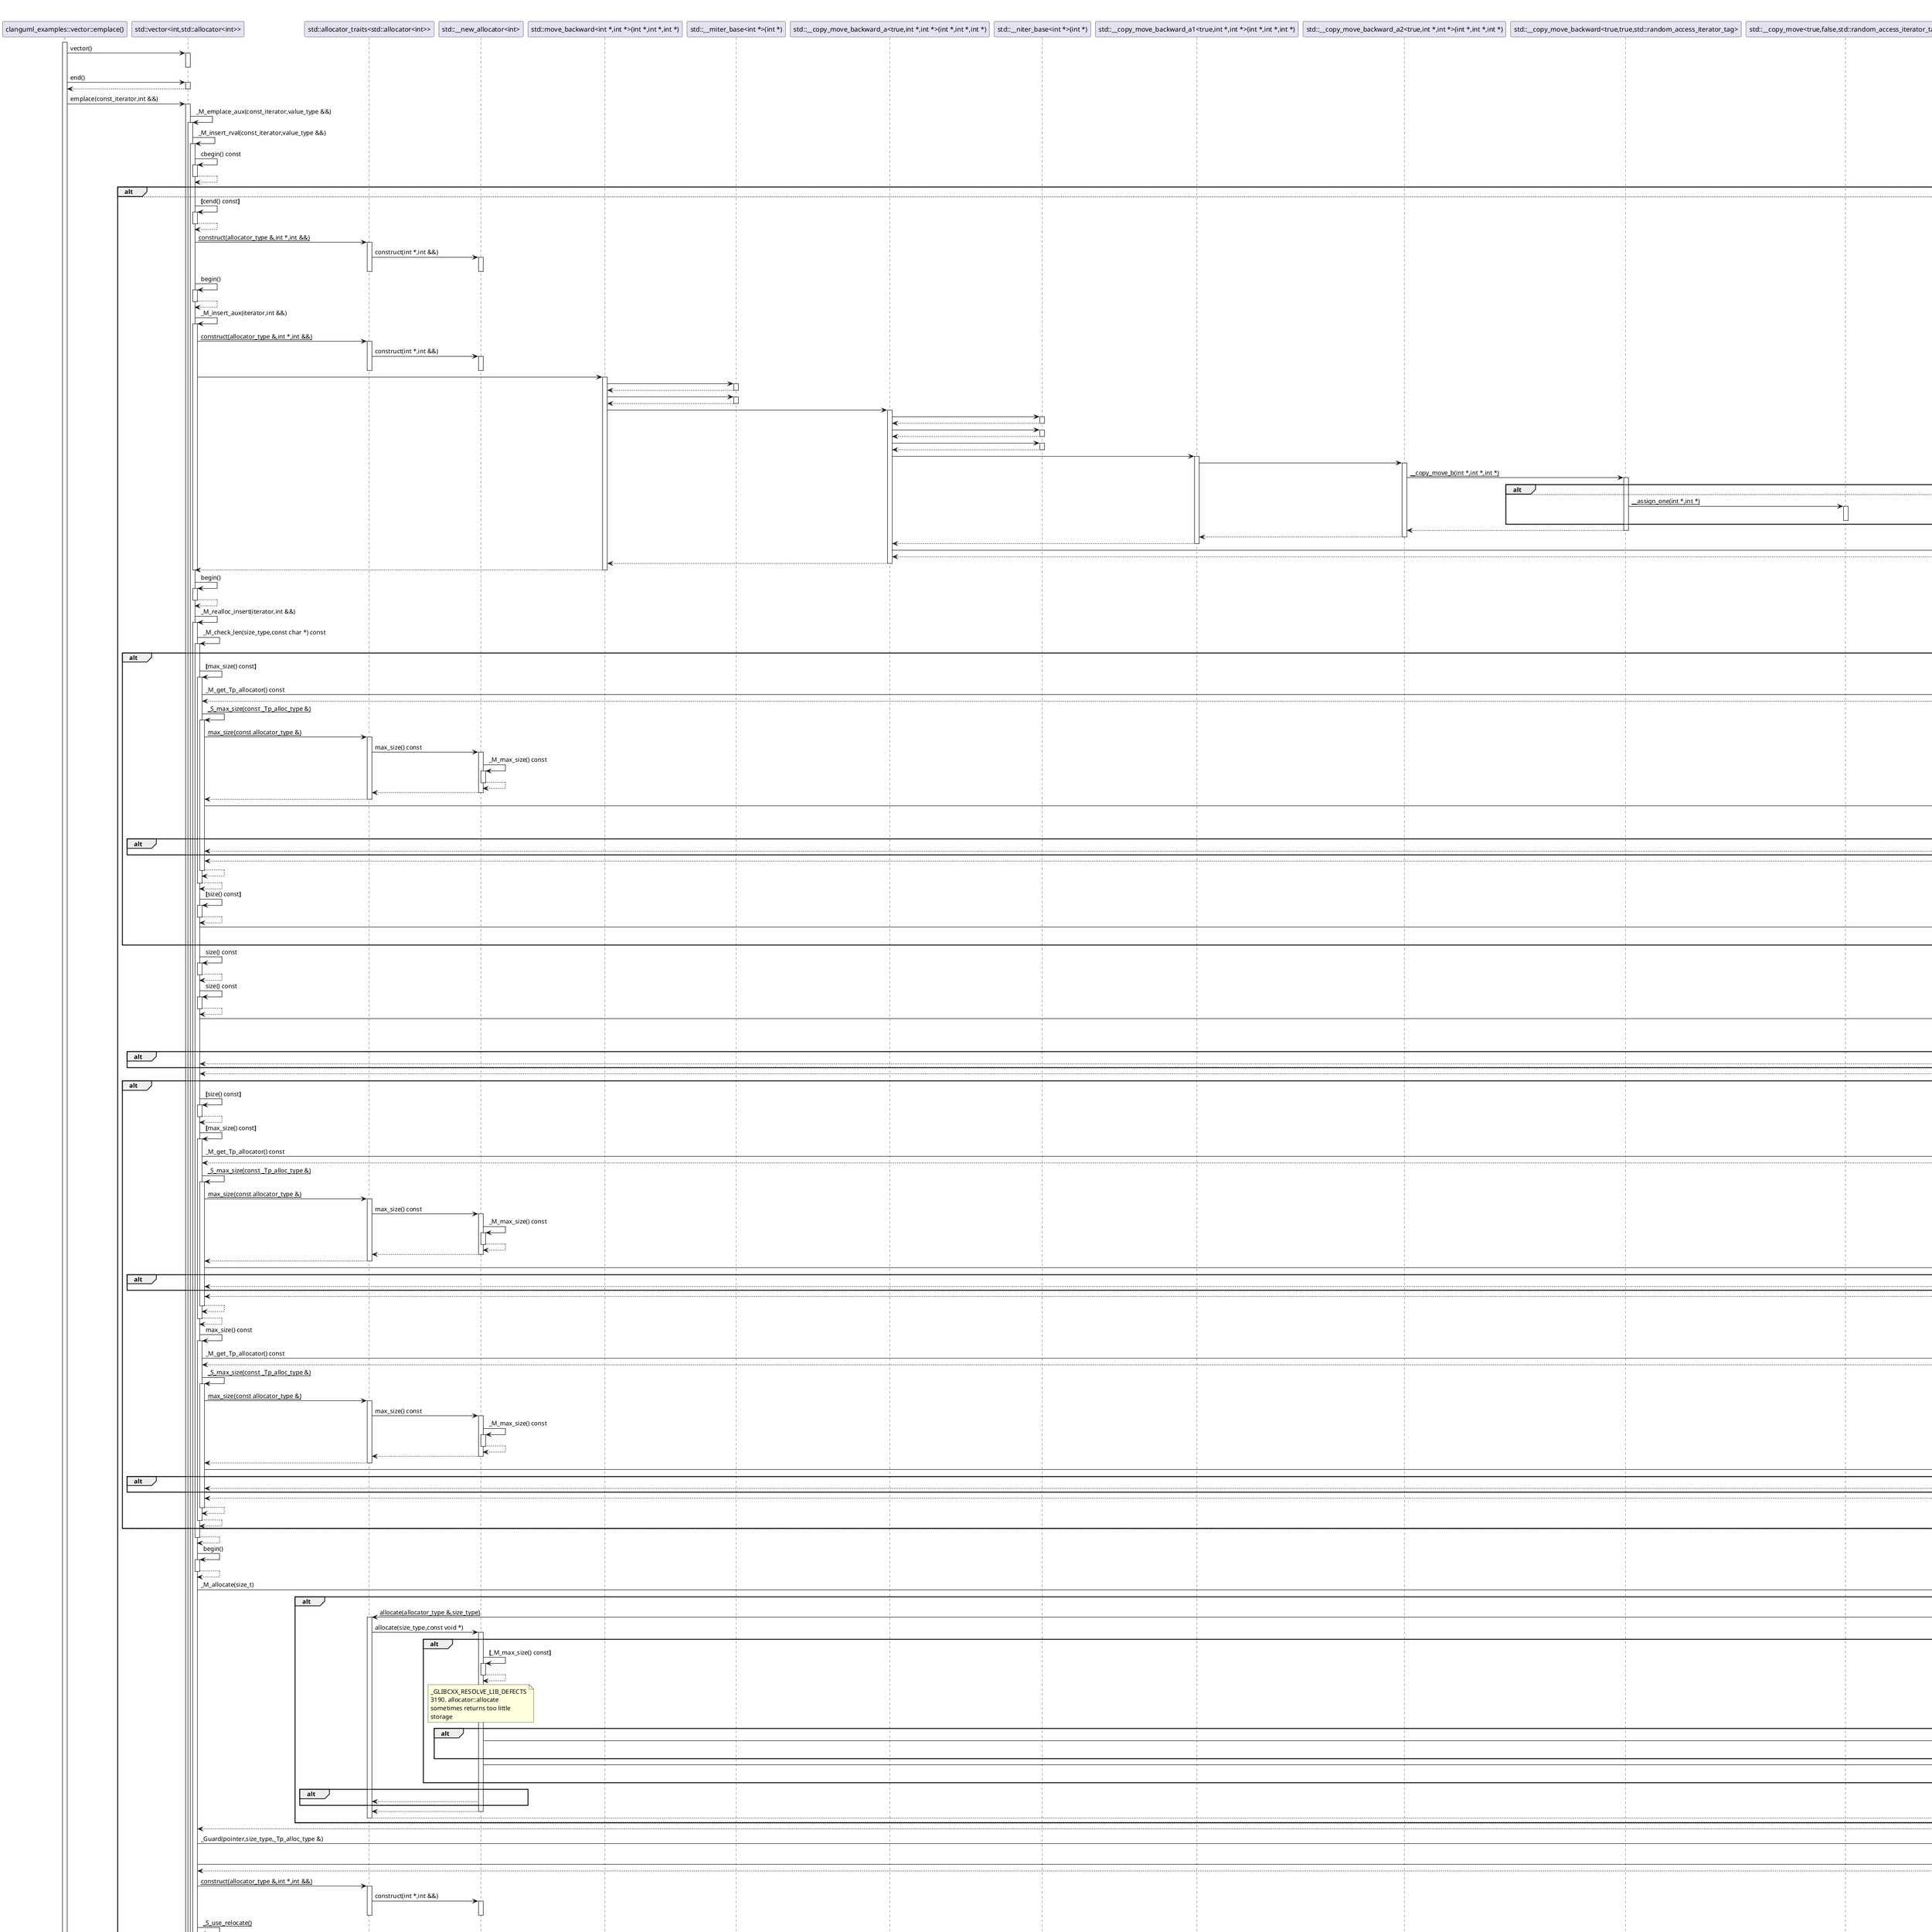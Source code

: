 @startuml
title std::vector emplace() sequence diagram
participant "clanguml_examples::vector::emplace()" as C_0011263144175145469968 [[{emplace}]]
activate C_0011263144175145469968
participant "std::vector<int,std::allocator<int>>" as C_0015941193700393482414
C_0011263144175145469968 -> C_0015941193700393482414 [[{}]] : vector()
activate C_0015941193700393482414
deactivate C_0015941193700393482414
C_0011263144175145469968 -> C_0015941193700393482414 [[{}]] : end()
activate C_0015941193700393482414
C_0015941193700393482414 --> C_0011263144175145469968
deactivate C_0015941193700393482414
C_0011263144175145469968 -> C_0015941193700393482414 [[{}]] : emplace(const_iterator,int &&)
activate C_0015941193700393482414
C_0015941193700393482414 -> C_0015941193700393482414 : _M_emplace_aux(const_iterator,value_type &&)
activate C_0015941193700393482414
C_0015941193700393482414 -> C_0015941193700393482414 : _M_insert_rval(const_iterator,value_type &&)
activate C_0015941193700393482414
C_0015941193700393482414 -> C_0015941193700393482414 : cbegin() const
activate C_0015941193700393482414
C_0015941193700393482414 --> C_0015941193700393482414
deactivate C_0015941193700393482414
alt
else
C_0015941193700393482414 -> C_0015941193700393482414 : **[**cend() const**]**
activate C_0015941193700393482414
C_0015941193700393482414 --> C_0015941193700393482414
deactivate C_0015941193700393482414
participant "std::allocator_traits<std::allocator<int>>" as C_0010063822820481407780
C_0015941193700393482414 -> C_0010063822820481407780 : __construct(allocator_type &,int *,int &&)__
activate C_0010063822820481407780
participant "std::__new_allocator<int>" as C_0013536231744392208463
C_0010063822820481407780 -> C_0013536231744392208463 : construct(int *,int &&)
activate C_0013536231744392208463
deactivate C_0013536231744392208463
deactivate C_0010063822820481407780
C_0015941193700393482414 -> C_0015941193700393482414 : begin()
activate C_0015941193700393482414
C_0015941193700393482414 --> C_0015941193700393482414
deactivate C_0015941193700393482414
C_0015941193700393482414 -> C_0015941193700393482414 : _M_insert_aux(iterator,int &&)
activate C_0015941193700393482414
C_0015941193700393482414 -> C_0010063822820481407780 : __construct(allocator_type &,int *,int &&)__
activate C_0010063822820481407780
C_0010063822820481407780 -> C_0013536231744392208463 : construct(int *,int &&)
activate C_0013536231744392208463
deactivate C_0013536231744392208463
deactivate C_0010063822820481407780
participant "std::move_backward<int *,int *>(int *,int *,int *)" as C_0009652104259835145654
C_0015941193700393482414 -> C_0009652104259835145654 : 
activate C_0009652104259835145654
participant "std::__miter_base<int *>(int *)" as C_0005606349143570622066
C_0009652104259835145654 -> C_0005606349143570622066 : 
activate C_0005606349143570622066
C_0005606349143570622066 --> C_0009652104259835145654
deactivate C_0005606349143570622066
C_0009652104259835145654 -> C_0005606349143570622066 : 
activate C_0005606349143570622066
C_0005606349143570622066 --> C_0009652104259835145654
deactivate C_0005606349143570622066
participant "std::__copy_move_backward_a<true,int *,int *>(int *,int *,int *)" as C_0007141132863551649466
C_0009652104259835145654 -> C_0007141132863551649466 : 
activate C_0007141132863551649466
participant "std::__niter_base<int *>(int *)" as C_0003398911146189074410
C_0007141132863551649466 -> C_0003398911146189074410 : 
activate C_0003398911146189074410
C_0003398911146189074410 --> C_0007141132863551649466
deactivate C_0003398911146189074410
C_0007141132863551649466 -> C_0003398911146189074410 : 
activate C_0003398911146189074410
C_0003398911146189074410 --> C_0007141132863551649466
deactivate C_0003398911146189074410
C_0007141132863551649466 -> C_0003398911146189074410 : 
activate C_0003398911146189074410
C_0003398911146189074410 --> C_0007141132863551649466
deactivate C_0003398911146189074410
participant "std::__copy_move_backward_a1<true,int *,int *>(int *,int *,int *)" as C_0011783134468367473614
C_0007141132863551649466 -> C_0011783134468367473614 : 
activate C_0011783134468367473614
participant "std::__copy_move_backward_a2<true,int *,int *>(int *,int *,int *)" as C_0009947005634884701560
C_0011783134468367473614 -> C_0009947005634884701560 : 
activate C_0009947005634884701560
participant "std::__copy_move_backward<true,true,std::random_access_iterator_tag>" as C_0001492776226183515379
C_0009947005634884701560 -> C_0001492776226183515379 : ____copy_move_b(int *,int *,int *)__
activate C_0001492776226183515379
alt
else
participant "std::__copy_move<true,false,std::random_access_iterator_tag>" as C_0007533333341847638545
C_0001492776226183515379 -> C_0007533333341847638545 : ____assign_one(int *,int *)__
activate C_0007533333341847638545
deactivate C_0007533333341847638545
end
C_0001492776226183515379 --> C_0009947005634884701560
deactivate C_0001492776226183515379
C_0009947005634884701560 --> C_0011783134468367473614
deactivate C_0009947005634884701560
C_0011783134468367473614 --> C_0007141132863551649466
deactivate C_0011783134468367473614
participant "std::__niter_wrap<int *>(int *const &,int *)" as C_0016017675111949389967
C_0007141132863551649466 -> C_0016017675111949389967 : 
activate C_0016017675111949389967
C_0016017675111949389967 --> C_0007141132863551649466
deactivate C_0016017675111949389967
C_0007141132863551649466 --> C_0009652104259835145654
deactivate C_0007141132863551649466
C_0009652104259835145654 --> C_0015941193700393482414
deactivate C_0009652104259835145654
deactivate C_0015941193700393482414
C_0015941193700393482414 -> C_0015941193700393482414 : begin()
activate C_0015941193700393482414
C_0015941193700393482414 --> C_0015941193700393482414
deactivate C_0015941193700393482414
C_0015941193700393482414 -> C_0015941193700393482414 : _M_realloc_insert(iterator,int &&)
activate C_0015941193700393482414
C_0015941193700393482414 -> C_0015941193700393482414 : _M_check_len(size_type,const char *) const
activate C_0015941193700393482414
alt
C_0015941193700393482414 -> C_0015941193700393482414 : **[**max_size() const**]**
activate C_0015941193700393482414
participant "std::_Vector_base<int,std::allocator<int>>" as C_0002242519539507971003
C_0015941193700393482414 -> C_0002242519539507971003 : _M_get_Tp_allocator() const
activate C_0002242519539507971003
C_0002242519539507971003 --> C_0015941193700393482414
deactivate C_0002242519539507971003
C_0015941193700393482414 -> C_0015941193700393482414 : ___S_max_size(const _Tp_alloc_type &)__
activate C_0015941193700393482414
C_0015941193700393482414 -> C_0010063822820481407780 : __max_size(const allocator_type &)__
activate C_0010063822820481407780
C_0010063822820481407780 -> C_0013536231744392208463 : max_size() const
activate C_0013536231744392208463
C_0013536231744392208463 -> C_0013536231744392208463 : _M_max_size() const
activate C_0013536231744392208463
C_0013536231744392208463 --> C_0013536231744392208463
deactivate C_0013536231744392208463
C_0013536231744392208463 --> C_0010063822820481407780
deactivate C_0013536231744392208463
C_0010063822820481407780 --> C_0015941193700393482414
deactivate C_0010063822820481407780
participant "std::min<unsigned long>(const unsigned long &,const unsigned long &)" as C_0009138995724741752461
C_0015941193700393482414 -> C_0009138995724741752461 : 
activate C_0009138995724741752461
note over C_0009138995724741752461
return __b < __a ? __b :
__a;
end note
alt
C_0009138995724741752461 --> C_0015941193700393482414
end
C_0009138995724741752461 --> C_0015941193700393482414
deactivate C_0009138995724741752461
C_0015941193700393482414 --> C_0015941193700393482414
deactivate C_0015941193700393482414
C_0015941193700393482414 --> C_0015941193700393482414
deactivate C_0015941193700393482414
C_0015941193700393482414 -> C_0015941193700393482414 : **[**size() const**]**
activate C_0015941193700393482414
C_0015941193700393482414 --> C_0015941193700393482414
deactivate C_0015941193700393482414
participant "std::__throw_length_error(const char *)" as C_0012137766637998982545
C_0015941193700393482414 -> C_0012137766637998982545 : 
activate C_0012137766637998982545
deactivate C_0012137766637998982545
end
C_0015941193700393482414 -> C_0015941193700393482414 : size() const
activate C_0015941193700393482414
C_0015941193700393482414 --> C_0015941193700393482414
deactivate C_0015941193700393482414
C_0015941193700393482414 -> C_0015941193700393482414 : size() const
activate C_0015941193700393482414
C_0015941193700393482414 --> C_0015941193700393482414
deactivate C_0015941193700393482414
participant "std::max<unsigned long>(const unsigned long &,const unsigned long &)" as C_0017273831125994635944
C_0015941193700393482414 -> C_0017273831125994635944 : 
activate C_0017273831125994635944
note over C_0017273831125994635944
return __a < __b ? __b :
__a;
end note
alt
C_0017273831125994635944 --> C_0015941193700393482414
end
C_0017273831125994635944 --> C_0015941193700393482414
deactivate C_0017273831125994635944
alt
C_0015941193700393482414 -> C_0015941193700393482414 : **[**size() const**]**
activate C_0015941193700393482414
C_0015941193700393482414 --> C_0015941193700393482414
deactivate C_0015941193700393482414
C_0015941193700393482414 -> C_0015941193700393482414 : **[**max_size() const**]**
activate C_0015941193700393482414
C_0015941193700393482414 -> C_0002242519539507971003 : _M_get_Tp_allocator() const
activate C_0002242519539507971003
C_0002242519539507971003 --> C_0015941193700393482414
deactivate C_0002242519539507971003
C_0015941193700393482414 -> C_0015941193700393482414 : ___S_max_size(const _Tp_alloc_type &)__
activate C_0015941193700393482414
C_0015941193700393482414 -> C_0010063822820481407780 : __max_size(const allocator_type &)__
activate C_0010063822820481407780
C_0010063822820481407780 -> C_0013536231744392208463 : max_size() const
activate C_0013536231744392208463
C_0013536231744392208463 -> C_0013536231744392208463 : _M_max_size() const
activate C_0013536231744392208463
C_0013536231744392208463 --> C_0013536231744392208463
deactivate C_0013536231744392208463
C_0013536231744392208463 --> C_0010063822820481407780
deactivate C_0013536231744392208463
C_0010063822820481407780 --> C_0015941193700393482414
deactivate C_0010063822820481407780
C_0015941193700393482414 -> C_0009138995724741752461 : 
activate C_0009138995724741752461
alt
C_0009138995724741752461 --> C_0015941193700393482414
end
C_0009138995724741752461 --> C_0015941193700393482414
deactivate C_0009138995724741752461
C_0015941193700393482414 --> C_0015941193700393482414
deactivate C_0015941193700393482414
C_0015941193700393482414 --> C_0015941193700393482414
deactivate C_0015941193700393482414
C_0015941193700393482414 -> C_0015941193700393482414 : max_size() const
activate C_0015941193700393482414
C_0015941193700393482414 -> C_0002242519539507971003 : _M_get_Tp_allocator() const
activate C_0002242519539507971003
C_0002242519539507971003 --> C_0015941193700393482414
deactivate C_0002242519539507971003
C_0015941193700393482414 -> C_0015941193700393482414 : ___S_max_size(const _Tp_alloc_type &)__
activate C_0015941193700393482414
C_0015941193700393482414 -> C_0010063822820481407780 : __max_size(const allocator_type &)__
activate C_0010063822820481407780
C_0010063822820481407780 -> C_0013536231744392208463 : max_size() const
activate C_0013536231744392208463
C_0013536231744392208463 -> C_0013536231744392208463 : _M_max_size() const
activate C_0013536231744392208463
C_0013536231744392208463 --> C_0013536231744392208463
deactivate C_0013536231744392208463
C_0013536231744392208463 --> C_0010063822820481407780
deactivate C_0013536231744392208463
C_0010063822820481407780 --> C_0015941193700393482414
deactivate C_0010063822820481407780
C_0015941193700393482414 -> C_0009138995724741752461 : 
activate C_0009138995724741752461
alt
C_0009138995724741752461 --> C_0015941193700393482414
end
C_0009138995724741752461 --> C_0015941193700393482414
deactivate C_0009138995724741752461
C_0015941193700393482414 --> C_0015941193700393482414
deactivate C_0015941193700393482414
C_0015941193700393482414 --> C_0015941193700393482414
deactivate C_0015941193700393482414
else
end
C_0015941193700393482414 --> C_0015941193700393482414
deactivate C_0015941193700393482414
C_0015941193700393482414 -> C_0015941193700393482414 : begin()
activate C_0015941193700393482414
C_0015941193700393482414 --> C_0015941193700393482414
deactivate C_0015941193700393482414
C_0015941193700393482414 -> C_0002242519539507971003 : _M_allocate(size_t)
activate C_0002242519539507971003
alt
C_0002242519539507971003 -> C_0010063822820481407780 : __allocate(allocator_type &,size_type)__
activate C_0010063822820481407780
C_0010063822820481407780 -> C_0013536231744392208463 : allocate(size_type,const void *)
activate C_0013536231744392208463
alt
C_0013536231744392208463 -> C_0013536231744392208463 : **[**_M_max_size() const**]**
activate C_0013536231744392208463
C_0013536231744392208463 --> C_0013536231744392208463
deactivate C_0013536231744392208463
note over C_0013536231744392208463
_GLIBCXX_RESOLVE_LIB_DEFECTS
3190. allocator::allocate
sometimes returns too little
storage
end note
alt
participant "std::__throw_bad_array_new_length()" as C_0017195084916193522427
C_0013536231744392208463 -> C_0017195084916193522427 : 
activate C_0017195084916193522427
deactivate C_0017195084916193522427
end
participant "std::__throw_bad_alloc()" as C_0013352003183979330430
C_0013536231744392208463 -> C_0013352003183979330430 : 
activate C_0013352003183979330430
deactivate C_0013352003183979330430
end
alt
C_0013536231744392208463 --> C_0010063822820481407780
end
C_0013536231744392208463 --> C_0010063822820481407780
deactivate C_0013536231744392208463
C_0010063822820481407780 --> C_0002242519539507971003
deactivate C_0010063822820481407780
else
end
C_0002242519539507971003 --> C_0015941193700393482414
deactivate C_0002242519539507971003
participant "std::vector<int,std::allocator<int>>::_M_realloc_insert(iterator,int &&)::_Guard" as C_0000966375327007965772
C_0015941193700393482414 -> C_0000966375327007965772 : _Guard(pointer,size_type,_Tp_alloc_type &)
activate C_0000966375327007965772
deactivate C_0000966375327007965772
participant "std::__to_address<int>(int *)" as C_0004855128701536684386
C_0015941193700393482414 -> C_0004855128701536684386 : 
activate C_0004855128701536684386
C_0004855128701536684386 --> C_0015941193700393482414
deactivate C_0004855128701536684386
C_0015941193700393482414 -> C_0010063822820481407780 : __construct(allocator_type &,int *,int &&)__
activate C_0010063822820481407780
C_0010063822820481407780 -> C_0013536231744392208463 : construct(int *,int &&)
activate C_0013536231744392208463
deactivate C_0013536231744392208463
deactivate C_0010063822820481407780
C_0015941193700393482414 -> C_0015941193700393482414 : ___S_use_relocate()__
activate C_0015941193700393482414
C_0015941193700393482414 -> C_0015941193700393482414 : ___S_nothrow_relocate(true_type)__
activate C_0015941193700393482414
participant "std::declval<int *>()" as C_0004779186066276791745
C_0015941193700393482414 -> C_0004779186066276791745 : 
activate C_0004779186066276791745
participant "std::__declval<int *,int *&&>(int)" as C_0018160989867957437293
C_0004779186066276791745 -> C_0018160989867957437293 : 
activate C_0018160989867957437293
deactivate C_0018160989867957437293
deactivate C_0004779186066276791745
C_0015941193700393482414 -> C_0004779186066276791745 : 
activate C_0004779186066276791745
C_0004779186066276791745 -> C_0018160989867957437293 : 
activate C_0018160989867957437293
deactivate C_0018160989867957437293
deactivate C_0004779186066276791745
C_0015941193700393482414 -> C_0004779186066276791745 : 
activate C_0004779186066276791745
C_0004779186066276791745 -> C_0018160989867957437293 : 
activate C_0018160989867957437293
deactivate C_0018160989867957437293
deactivate C_0004779186066276791745
participant "std::declval<std::allocator<int> &>()" as C_0002484442590246211927
C_0015941193700393482414 -> C_0002484442590246211927 : 
activate C_0002484442590246211927
participant "std::__declval<std::allocator<int> &,std::allocator<int> &>(int)" as C_0005450069788562230153
C_0002484442590246211927 -> C_0005450069788562230153 : 
activate C_0005450069788562230153
deactivate C_0005450069788562230153
deactivate C_0002484442590246211927
participant "std::__relocate_a<int *,int *,std::allocator<int>>(int *,int *,int *,std::allocator<int> &)" as C_0009333400899182116630
C_0015941193700393482414 -> C_0009333400899182116630 : 
activate C_0009333400899182116630
participant "std::__niter_base<_Iterator>(reverse_iterator<_Iterator>)" as C_0013490546104110753729
C_0009333400899182116630 -> C_0013490546104110753729 : 
activate C_0013490546104110753729
participant "std::reverse_iterator<_Iterator>" as C_0003742820890603540341
C_0013490546104110753729 -> C_0003742820890603540341 : base() const
activate C_0003742820890603540341
C_0003742820890603540341 --> C_0013490546104110753729
deactivate C_0003742820890603540341
participant "std::__make_reverse_iterator<_Iterator>(_Iterator)" as C_0017093837099329869810
C_0013490546104110753729 -> C_0017093837099329869810 : 
activate C_0017093837099329869810
C_0017093837099329869810 --> C_0013490546104110753729
deactivate C_0017093837099329869810
C_0013490546104110753729 -> C_0003742820890603540341 : base() const
activate C_0003742820890603540341
C_0003742820890603540341 --> C_0013490546104110753729
deactivate C_0003742820890603540341
C_0013490546104110753729 -> C_0013490546104110753729 : 
activate C_0013490546104110753729
deactivate C_0013490546104110753729
C_0013490546104110753729 -> C_0017093837099329869810 : 
activate C_0017093837099329869810
C_0017093837099329869810 --> C_0013490546104110753729
deactivate C_0017093837099329869810
C_0013490546104110753729 --> C_0009333400899182116630
deactivate C_0013490546104110753729
C_0009333400899182116630 -> C_0013490546104110753729 : 
activate C_0013490546104110753729
C_0013490546104110753729 -> C_0003742820890603540341 : base() const
activate C_0003742820890603540341
C_0003742820890603540341 --> C_0013490546104110753729
deactivate C_0003742820890603540341
C_0013490546104110753729 -> C_0017093837099329869810 : 
activate C_0017093837099329869810
C_0017093837099329869810 --> C_0013490546104110753729
deactivate C_0017093837099329869810
C_0013490546104110753729 -> C_0003742820890603540341 : base() const
activate C_0003742820890603540341
C_0003742820890603540341 --> C_0013490546104110753729
deactivate C_0003742820890603540341
C_0013490546104110753729 -> C_0013490546104110753729 : 
activate C_0013490546104110753729
deactivate C_0013490546104110753729
C_0013490546104110753729 -> C_0017093837099329869810 : 
activate C_0017093837099329869810
C_0017093837099329869810 --> C_0013490546104110753729
deactivate C_0017093837099329869810
C_0013490546104110753729 --> C_0009333400899182116630
deactivate C_0013490546104110753729
C_0009333400899182116630 -> C_0013490546104110753729 : 
activate C_0013490546104110753729
C_0013490546104110753729 -> C_0003742820890603540341 : base() const
activate C_0003742820890603540341
C_0003742820890603540341 --> C_0013490546104110753729
deactivate C_0003742820890603540341
C_0013490546104110753729 -> C_0017093837099329869810 : 
activate C_0017093837099329869810
C_0017093837099329869810 --> C_0013490546104110753729
deactivate C_0017093837099329869810
C_0013490546104110753729 -> C_0003742820890603540341 : base() const
activate C_0003742820890603540341
C_0003742820890603540341 --> C_0013490546104110753729
deactivate C_0003742820890603540341
C_0013490546104110753729 -> C_0013490546104110753729 : 
activate C_0013490546104110753729
deactivate C_0013490546104110753729
C_0013490546104110753729 -> C_0017093837099329869810 : 
activate C_0017093837099329869810
C_0017093837099329869810 --> C_0013490546104110753729
deactivate C_0017093837099329869810
C_0013490546104110753729 --> C_0009333400899182116630
deactivate C_0013490546104110753729
participant "std::__relocate_a_1<_Tp,_Up>(_Tp *,_Tp *,_Tp *,allocator<_Up> &)" as C_0002290468438876315038
C_0009333400899182116630 -> C_0002290468438876315038 : 
activate C_0002290468438876315038
C_0002290468438876315038 --> C_0009333400899182116630
deactivate C_0002290468438876315038
C_0009333400899182116630 -> C_0003398911146189074410 : 
activate C_0003398911146189074410
C_0003398911146189074410 --> C_0009333400899182116630
deactivate C_0003398911146189074410
C_0009333400899182116630 -> C_0003398911146189074410 : 
activate C_0003398911146189074410
C_0003398911146189074410 --> C_0009333400899182116630
deactivate C_0003398911146189074410
C_0009333400899182116630 -> C_0003398911146189074410 : 
activate C_0003398911146189074410
C_0003398911146189074410 --> C_0009333400899182116630
deactivate C_0003398911146189074410
participant "std::__relocate_a_1<int,int>(int *,int *,int *,std::allocator<int> &)" as C_0010814365466682801946
C_0009333400899182116630 -> C_0010814365466682801946 : 
activate C_0010814365466682801946
C_0010814365466682801946 --> C_0009333400899182116630
deactivate C_0010814365466682801946
C_0009333400899182116630 --> C_0015941193700393482414
deactivate C_0009333400899182116630
C_0015941193700393482414 --> C_0015941193700393482414
deactivate C_0015941193700393482414
C_0015941193700393482414 --> C_0015941193700393482414
deactivate C_0015941193700393482414
C_0015941193700393482414 -> C_0002242519539507971003 : _M_get_Tp_allocator()
activate C_0002242519539507971003
C_0002242519539507971003 --> C_0015941193700393482414
deactivate C_0002242519539507971003
note over C_0015941193700393482414
Relocation cannot throw.
end note
C_0015941193700393482414 -> C_0015941193700393482414 : ___S_relocate(pointer,pointer,pointer,_Tp_alloc_type &)__
activate C_0015941193700393482414
C_0015941193700393482414 -> C_0009333400899182116630 : 
activate C_0009333400899182116630
C_0009333400899182116630 -> C_0013490546104110753729 : 
activate C_0013490546104110753729
C_0013490546104110753729 -> C_0003742820890603540341 : base() const
activate C_0003742820890603540341
C_0003742820890603540341 --> C_0013490546104110753729
deactivate C_0003742820890603540341
C_0013490546104110753729 -> C_0017093837099329869810 : 
activate C_0017093837099329869810
C_0017093837099329869810 --> C_0013490546104110753729
deactivate C_0017093837099329869810
C_0013490546104110753729 -> C_0003742820890603540341 : base() const
activate C_0003742820890603540341
C_0003742820890603540341 --> C_0013490546104110753729
deactivate C_0003742820890603540341
C_0013490546104110753729 -> C_0013490546104110753729 : 
activate C_0013490546104110753729
deactivate C_0013490546104110753729
C_0013490546104110753729 -> C_0017093837099329869810 : 
activate C_0017093837099329869810
C_0017093837099329869810 --> C_0013490546104110753729
deactivate C_0017093837099329869810
C_0013490546104110753729 --> C_0009333400899182116630
deactivate C_0013490546104110753729
C_0009333400899182116630 -> C_0013490546104110753729 : 
activate C_0013490546104110753729
C_0013490546104110753729 -> C_0003742820890603540341 : base() const
activate C_0003742820890603540341
C_0003742820890603540341 --> C_0013490546104110753729
deactivate C_0003742820890603540341
C_0013490546104110753729 -> C_0017093837099329869810 : 
activate C_0017093837099329869810
C_0017093837099329869810 --> C_0013490546104110753729
deactivate C_0017093837099329869810
C_0013490546104110753729 -> C_0003742820890603540341 : base() const
activate C_0003742820890603540341
C_0003742820890603540341 --> C_0013490546104110753729
deactivate C_0003742820890603540341
C_0013490546104110753729 -> C_0013490546104110753729 : 
activate C_0013490546104110753729
deactivate C_0013490546104110753729
C_0013490546104110753729 -> C_0017093837099329869810 : 
activate C_0017093837099329869810
C_0017093837099329869810 --> C_0013490546104110753729
deactivate C_0017093837099329869810
C_0013490546104110753729 --> C_0009333400899182116630
deactivate C_0013490546104110753729
C_0009333400899182116630 -> C_0013490546104110753729 : 
activate C_0013490546104110753729
C_0013490546104110753729 -> C_0003742820890603540341 : base() const
activate C_0003742820890603540341
C_0003742820890603540341 --> C_0013490546104110753729
deactivate C_0003742820890603540341
C_0013490546104110753729 -> C_0017093837099329869810 : 
activate C_0017093837099329869810
C_0017093837099329869810 --> C_0013490546104110753729
deactivate C_0017093837099329869810
C_0013490546104110753729 -> C_0003742820890603540341 : base() const
activate C_0003742820890603540341
C_0003742820890603540341 --> C_0013490546104110753729
deactivate C_0003742820890603540341
C_0013490546104110753729 -> C_0013490546104110753729 : 
activate C_0013490546104110753729
deactivate C_0013490546104110753729
C_0013490546104110753729 -> C_0017093837099329869810 : 
activate C_0017093837099329869810
C_0017093837099329869810 --> C_0013490546104110753729
deactivate C_0017093837099329869810
C_0013490546104110753729 --> C_0009333400899182116630
deactivate C_0013490546104110753729
C_0009333400899182116630 -> C_0002290468438876315038 : 
activate C_0002290468438876315038
C_0002290468438876315038 --> C_0009333400899182116630
deactivate C_0002290468438876315038
C_0009333400899182116630 -> C_0003398911146189074410 : 
activate C_0003398911146189074410
C_0003398911146189074410 --> C_0009333400899182116630
deactivate C_0003398911146189074410
C_0009333400899182116630 -> C_0003398911146189074410 : 
activate C_0003398911146189074410
C_0003398911146189074410 --> C_0009333400899182116630
deactivate C_0003398911146189074410
C_0009333400899182116630 -> C_0003398911146189074410 : 
activate C_0003398911146189074410
C_0003398911146189074410 --> C_0009333400899182116630
deactivate C_0003398911146189074410
C_0009333400899182116630 -> C_0010814365466682801946 : 
activate C_0010814365466682801946
C_0010814365466682801946 --> C_0009333400899182116630
deactivate C_0010814365466682801946
C_0009333400899182116630 --> C_0015941193700393482414
deactivate C_0009333400899182116630
C_0015941193700393482414 --> C_0015941193700393482414
deactivate C_0015941193700393482414
C_0015941193700393482414 -> C_0002242519539507971003 : _M_get_Tp_allocator()
activate C_0002242519539507971003
C_0002242519539507971003 --> C_0015941193700393482414
deactivate C_0002242519539507971003
C_0015941193700393482414 -> C_0015941193700393482414 : ___S_relocate(pointer,pointer,pointer,_Tp_alloc_type &)__
activate C_0015941193700393482414
C_0015941193700393482414 -> C_0009333400899182116630 : 
activate C_0009333400899182116630
C_0009333400899182116630 -> C_0013490546104110753729 : 
activate C_0013490546104110753729
C_0013490546104110753729 -> C_0003742820890603540341 : base() const
activate C_0003742820890603540341
C_0003742820890603540341 --> C_0013490546104110753729
deactivate C_0003742820890603540341
C_0013490546104110753729 -> C_0017093837099329869810 : 
activate C_0017093837099329869810
C_0017093837099329869810 --> C_0013490546104110753729
deactivate C_0017093837099329869810
C_0013490546104110753729 -> C_0003742820890603540341 : base() const
activate C_0003742820890603540341
C_0003742820890603540341 --> C_0013490546104110753729
deactivate C_0003742820890603540341
C_0013490546104110753729 -> C_0013490546104110753729 : 
activate C_0013490546104110753729
deactivate C_0013490546104110753729
C_0013490546104110753729 -> C_0017093837099329869810 : 
activate C_0017093837099329869810
C_0017093837099329869810 --> C_0013490546104110753729
deactivate C_0017093837099329869810
C_0013490546104110753729 --> C_0009333400899182116630
deactivate C_0013490546104110753729
C_0009333400899182116630 -> C_0013490546104110753729 : 
activate C_0013490546104110753729
C_0013490546104110753729 -> C_0003742820890603540341 : base() const
activate C_0003742820890603540341
C_0003742820890603540341 --> C_0013490546104110753729
deactivate C_0003742820890603540341
C_0013490546104110753729 -> C_0017093837099329869810 : 
activate C_0017093837099329869810
C_0017093837099329869810 --> C_0013490546104110753729
deactivate C_0017093837099329869810
C_0013490546104110753729 -> C_0003742820890603540341 : base() const
activate C_0003742820890603540341
C_0003742820890603540341 --> C_0013490546104110753729
deactivate C_0003742820890603540341
C_0013490546104110753729 -> C_0013490546104110753729 : 
activate C_0013490546104110753729
deactivate C_0013490546104110753729
C_0013490546104110753729 -> C_0017093837099329869810 : 
activate C_0017093837099329869810
C_0017093837099329869810 --> C_0013490546104110753729
deactivate C_0017093837099329869810
C_0013490546104110753729 --> C_0009333400899182116630
deactivate C_0013490546104110753729
C_0009333400899182116630 -> C_0013490546104110753729 : 
activate C_0013490546104110753729
C_0013490546104110753729 -> C_0003742820890603540341 : base() const
activate C_0003742820890603540341
C_0003742820890603540341 --> C_0013490546104110753729
deactivate C_0003742820890603540341
C_0013490546104110753729 -> C_0017093837099329869810 : 
activate C_0017093837099329869810
C_0017093837099329869810 --> C_0013490546104110753729
deactivate C_0017093837099329869810
C_0013490546104110753729 -> C_0003742820890603540341 : base() const
activate C_0003742820890603540341
C_0003742820890603540341 --> C_0013490546104110753729
deactivate C_0003742820890603540341
C_0013490546104110753729 -> C_0013490546104110753729 : 
activate C_0013490546104110753729
deactivate C_0013490546104110753729
C_0013490546104110753729 -> C_0017093837099329869810 : 
activate C_0017093837099329869810
C_0017093837099329869810 --> C_0013490546104110753729
deactivate C_0017093837099329869810
C_0013490546104110753729 --> C_0009333400899182116630
deactivate C_0013490546104110753729
C_0009333400899182116630 -> C_0002290468438876315038 : 
activate C_0002290468438876315038
C_0002290468438876315038 --> C_0009333400899182116630
deactivate C_0002290468438876315038
C_0009333400899182116630 -> C_0003398911146189074410 : 
activate C_0003398911146189074410
C_0003398911146189074410 --> C_0009333400899182116630
deactivate C_0003398911146189074410
C_0009333400899182116630 -> C_0003398911146189074410 : 
activate C_0003398911146189074410
C_0003398911146189074410 --> C_0009333400899182116630
deactivate C_0003398911146189074410
C_0009333400899182116630 -> C_0003398911146189074410 : 
activate C_0003398911146189074410
C_0003398911146189074410 --> C_0009333400899182116630
deactivate C_0003398911146189074410
C_0009333400899182116630 -> C_0010814365466682801946 : 
activate C_0010814365466682801946
C_0010814365466682801946 --> C_0009333400899182116630
deactivate C_0010814365466682801946
C_0009333400899182116630 --> C_0015941193700393482414
deactivate C_0009333400899182116630
C_0015941193700393482414 --> C_0015941193700393482414
deactivate C_0015941193700393482414
deactivate C_0015941193700393482414
end
C_0015941193700393482414 --> C_0015941193700393482414
deactivate C_0015941193700393482414
C_0015941193700393482414 --> C_0015941193700393482414
deactivate C_0015941193700393482414
C_0015941193700393482414 --> C_0011263144175145469968
deactivate C_0015941193700393482414
deactivate C_0011263144175145469968

'Generated with clang-uml, version 0.6.1
'LLVM version Ubuntu clang version 19.1.1 (1ubuntu1)
@enduml
